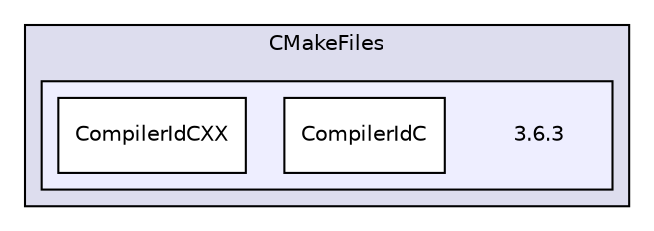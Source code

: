 digraph "/media/nicolas/A600540B0053E13B/Users/nicolas/Documents/Ecole/ISEN/Projet/Coupe de France/Module Cerveau/Artificial Intelligence/ai/CLion_folders/cmake-build-debug/CMakeFiles/3.6.3" {
  compound=true
  node [ fontsize="10", fontname="Helvetica"];
  edge [ labelfontsize="10", labelfontname="Helvetica"];
  subgraph clusterdir_2d356470db1cc6d92b95ba5f4e01abc2 {
    graph [ bgcolor="#ddddee", pencolor="black", label="CMakeFiles" fontname="Helvetica", fontsize="10", URL="dir_2d356470db1cc6d92b95ba5f4e01abc2.html"]
  subgraph clusterdir_28e6e14dc7607c3539469551982eb4e3 {
    graph [ bgcolor="#eeeeff", pencolor="black", label="" URL="dir_28e6e14dc7607c3539469551982eb4e3.html"];
    dir_28e6e14dc7607c3539469551982eb4e3 [shape=plaintext label="3.6.3"];
    dir_0fdcf04e76aab865912723ea6937bfe5 [shape=box label="CompilerIdC" color="black" fillcolor="white" style="filled" URL="dir_0fdcf04e76aab865912723ea6937bfe5.html"];
    dir_c1a06fd6ff6957f4143e895e711236f1 [shape=box label="CompilerIdCXX" color="black" fillcolor="white" style="filled" URL="dir_c1a06fd6ff6957f4143e895e711236f1.html"];
  }
  }
}
